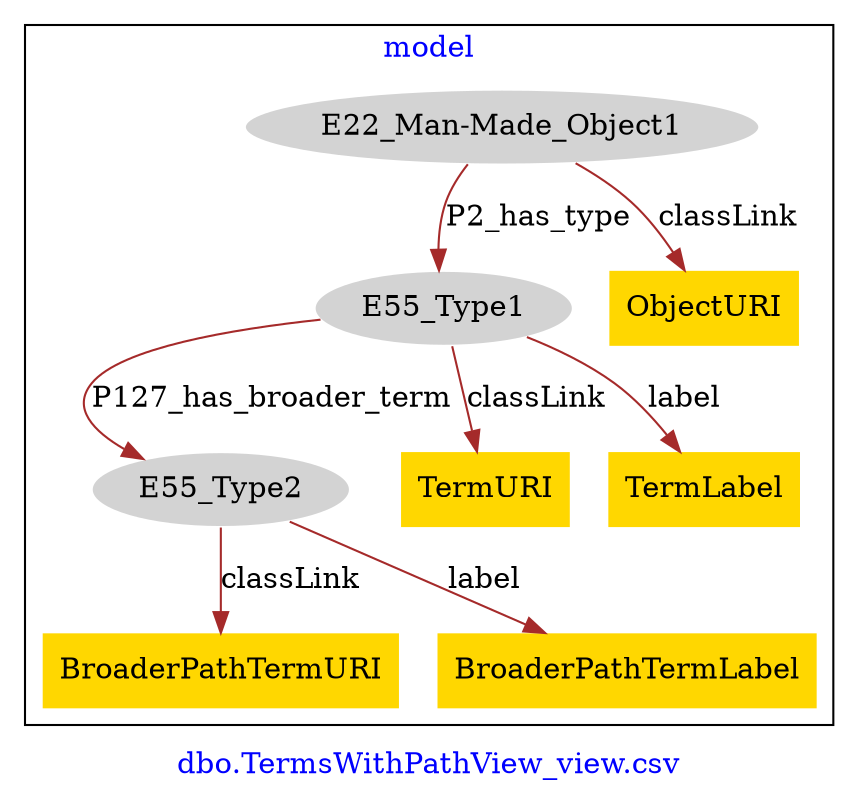 digraph n0 {
fontcolor="blue"
remincross="true"
label="dbo.TermsWithPathView_view.csv"
subgraph cluster {
label="model"
n2[style="filled",color="white",fillcolor="lightgray",label="E22_Man-Made_Object1"];
n3[style="filled",color="white",fillcolor="lightgray",label="E55_Type1"];
n4[shape="plaintext",style="filled",fillcolor="gold",label="ObjectURI"];
n5[style="filled",color="white",fillcolor="lightgray",label="E55_Type2"];
n6[shape="plaintext",style="filled",fillcolor="gold",label="TermURI"];
n7[shape="plaintext",style="filled",fillcolor="gold",label="TermLabel"];
n8[shape="plaintext",style="filled",fillcolor="gold",label="BroaderPathTermURI"];
n9[shape="plaintext",style="filled",fillcolor="gold",label="BroaderPathTermLabel"];
}
n2 -> n3[color="brown",fontcolor="black",label="P2_has_type"]
n2 -> n4[color="brown",fontcolor="black",label="classLink"]
n3 -> n5[color="brown",fontcolor="black",label="P127_has_broader_term"]
n3 -> n6[color="brown",fontcolor="black",label="classLink"]
n3 -> n7[color="brown",fontcolor="black",label="label"]
n5 -> n8[color="brown",fontcolor="black",label="classLink"]
n5 -> n9[color="brown",fontcolor="black",label="label"]
}
